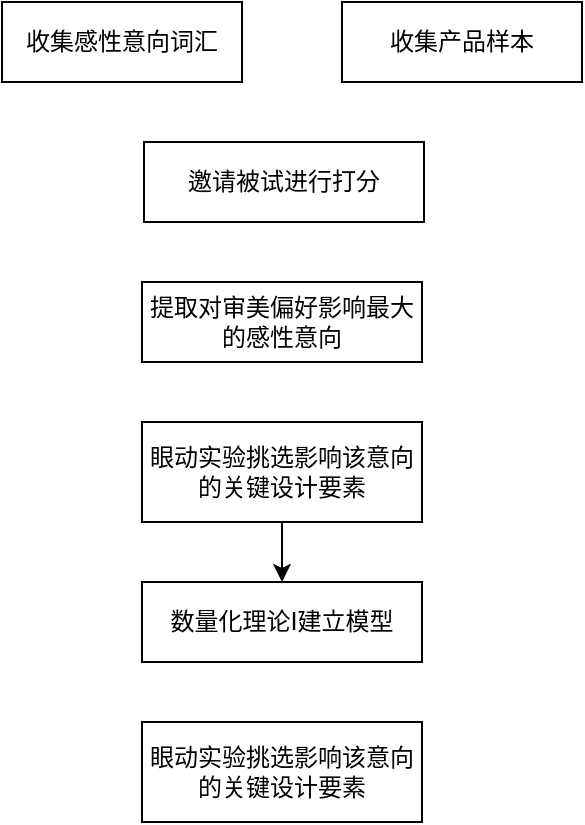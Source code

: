 <mxfile version="15.9.1" type="github">
  <diagram id="Cq71dIn0JD1J3Re9PuSb" name="Page-1">
    <mxGraphModel dx="865" dy="447" grid="1" gridSize="10" guides="1" tooltips="1" connect="1" arrows="1" fold="1" page="1" pageScale="1" pageWidth="827" pageHeight="1169" math="0" shadow="0">
      <root>
        <mxCell id="0" />
        <mxCell id="1" parent="0" />
        <mxCell id="Gl-4RDtrzEMA0AwHz98H-1" value="收集感性意向词汇" style="rounded=0;whiteSpace=wrap;html=1;" vertex="1" parent="1">
          <mxGeometry x="269" y="90" width="120" height="40" as="geometry" />
        </mxCell>
        <mxCell id="Gl-4RDtrzEMA0AwHz98H-2" value="收集产品样本" style="rounded=0;whiteSpace=wrap;html=1;" vertex="1" parent="1">
          <mxGeometry x="439" y="90" width="120" height="40" as="geometry" />
        </mxCell>
        <mxCell id="Gl-4RDtrzEMA0AwHz98H-3" value="邀请被试进行打分" style="rounded=0;whiteSpace=wrap;html=1;" vertex="1" parent="1">
          <mxGeometry x="340" y="160" width="140" height="40" as="geometry" />
        </mxCell>
        <mxCell id="Gl-4RDtrzEMA0AwHz98H-4" value="提取对审美偏好影响最大的感性意向" style="rounded=0;whiteSpace=wrap;html=1;" vertex="1" parent="1">
          <mxGeometry x="339" y="230" width="140" height="40" as="geometry" />
        </mxCell>
        <mxCell id="Gl-4RDtrzEMA0AwHz98H-7" style="edgeStyle=orthogonalEdgeStyle;rounded=0;orthogonalLoop=1;jettySize=auto;html=1;exitX=0.5;exitY=1;exitDx=0;exitDy=0;entryX=0.5;entryY=0;entryDx=0;entryDy=0;" edge="1" parent="1" source="Gl-4RDtrzEMA0AwHz98H-5" target="Gl-4RDtrzEMA0AwHz98H-6">
          <mxGeometry relative="1" as="geometry" />
        </mxCell>
        <mxCell id="Gl-4RDtrzEMA0AwHz98H-5" value="眼动实验挑选影响该意向的关键设计要素" style="rounded=0;whiteSpace=wrap;html=1;" vertex="1" parent="1">
          <mxGeometry x="339" y="300" width="140" height="50" as="geometry" />
        </mxCell>
        <mxCell id="Gl-4RDtrzEMA0AwHz98H-6" value="数量化理论Ⅰ建立模型" style="rounded=0;whiteSpace=wrap;html=1;" vertex="1" parent="1">
          <mxGeometry x="339" y="380" width="140" height="40" as="geometry" />
        </mxCell>
        <mxCell id="Gl-4RDtrzEMA0AwHz98H-8" value="眼动实验挑选影响该意向的关键设计要素" style="rounded=0;whiteSpace=wrap;html=1;" vertex="1" parent="1">
          <mxGeometry x="339" y="450" width="140" height="50" as="geometry" />
        </mxCell>
      </root>
    </mxGraphModel>
  </diagram>
</mxfile>
